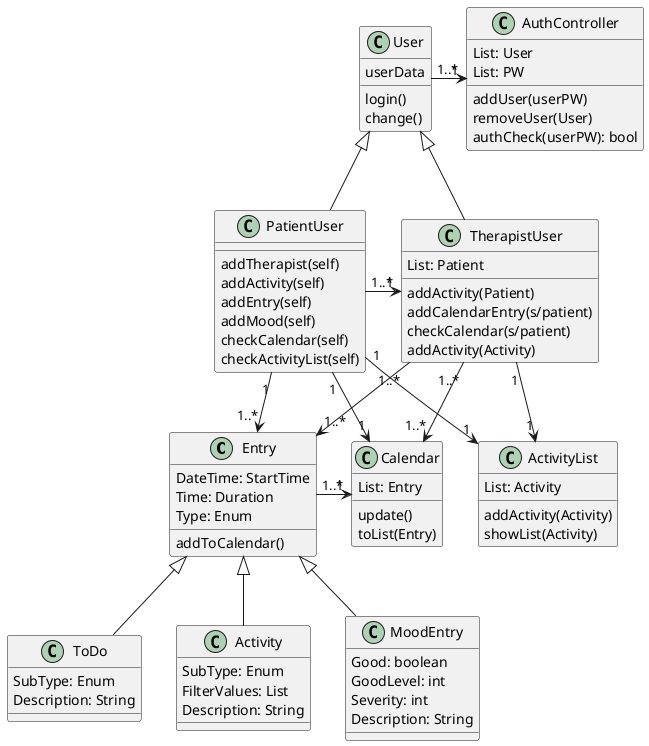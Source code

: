 @startuml


/' Define the dependencies'/
Entry <|-- ToDo
Entry <|-- Activity
Entry <|-- MoodEntry

User <|-- PatientUser
User <|-- TherapistUser


/' Define the class details'/
class User {
userData
login()
change()
}

class PatientUser{
addTherapist(self)
addActivity(self)
addEntry(self)
addMood(self)
checkCalendar(self)
checkActivityList(self)
}

class TherapistUser{
List: Patient
addActivity(Patient)
addCalendarEntry(s/patient)
checkCalendar(s/patient)
addActivity(Activity)
}

class AuthController {
List: User
List: PW
addUser(userPW)
removeUser(User)
authCheck(userPW): bool
}

class Calendar {
List: Entry
update()
toList(Entry)
}

class ActivityList {
List: Activity
addActivity(Activity)
showList(Activity)
}

class Entry {
DateTime: StartTime
Time: Duration
Type: Enum
addToCalendar()
}

class ToDo {
SubType: Enum
Description: String
}

class Activity {
SubType: Enum
FilterValues: List
Description: String
}

class MoodEntry{
Good: boolean
GoodLevel: int
Severity: int
Description: String
}

/' Define entity relations (?)'/
User "1..*" -> "1" AuthController

PatientUser "1..*" -> "1" TherapistUser
PatientUser "1" --> "1..*" Entry
PatientUser "1" -> "1" Calendar
PatientUser "1" --> "1" ActivityList

TherapistUser "1..*" --> "1..*" Entry
TherapistUser "1..*" -> "1..*" Calendar
TherapistUser "1" --> "1" ActivityList

Entry "1..*" -> "1" Calendar

@enduml